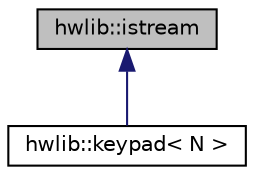 digraph "hwlib::istream"
{
  edge [fontname="Helvetica",fontsize="10",labelfontname="Helvetica",labelfontsize="10"];
  node [fontname="Helvetica",fontsize="10",shape=record];
  Node0 [label="hwlib::istream",height=0.2,width=0.4,color="black", fillcolor="grey75", style="filled", fontcolor="black"];
  Node0 -> Node1 [dir="back",color="midnightblue",fontsize="10",style="solid",fontname="Helvetica"];
  Node1 [label="hwlib::keypad\< N \>",height=0.2,width=0.4,color="black", fillcolor="white", style="filled",URL="$classhwlib_1_1keypad.html",tooltip="istream from a matrix_of_switches "];
}
